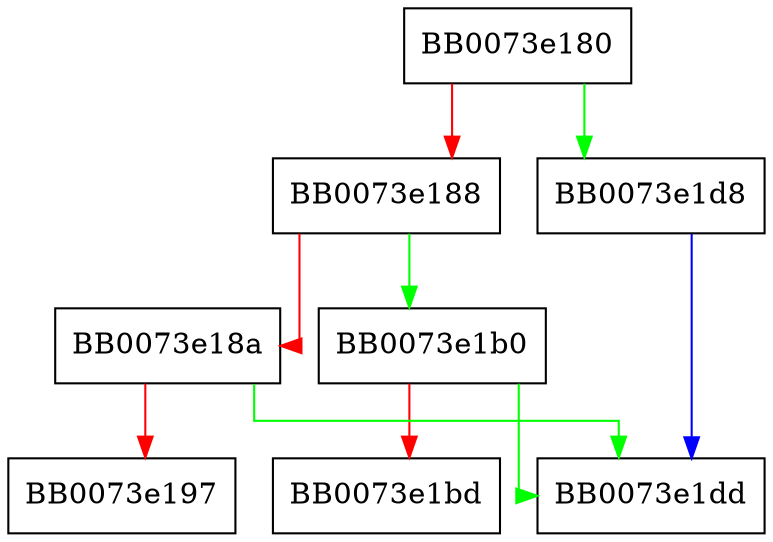 digraph ossl_dh_get_named_group_uid_from_size {
  node [shape="box"];
  graph [splines=ortho];
  BB0073e180 -> BB0073e1d8 [color="green"];
  BB0073e180 -> BB0073e188 [color="red"];
  BB0073e188 -> BB0073e1b0 [color="green"];
  BB0073e188 -> BB0073e18a [color="red"];
  BB0073e18a -> BB0073e1dd [color="green"];
  BB0073e18a -> BB0073e197 [color="red"];
  BB0073e1b0 -> BB0073e1dd [color="green"];
  BB0073e1b0 -> BB0073e1bd [color="red"];
  BB0073e1d8 -> BB0073e1dd [color="blue"];
}